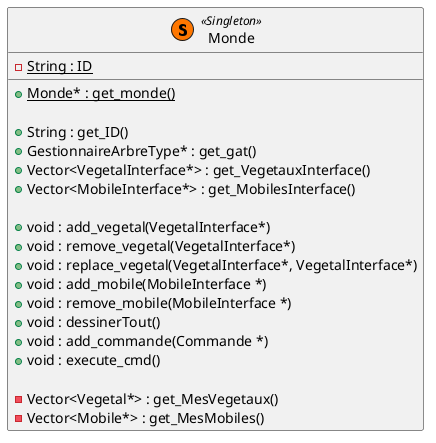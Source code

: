 @startuml

class Monde<< (S,#FF7700) Singleton >> {
    - {static} String : ID

    + {static} Monde* : get_monde()

    + String : get_ID()
    + GestionnaireArbreType* : get_gat()
    + Vector<VegetalInterface*> : get_VegetauxInterface()
    + Vector<MobileInterface*> : get_MobilesInterface()

   + void : add_vegetal(VegetalInterface*)
   + void : remove_vegetal(VegetalInterface*)
   + void : replace_vegetal(VegetalInterface*, VegetalInterface*)
   + void : add_mobile(MobileInterface *)
   + void : remove_mobile(MobileInterface *)
   + void : dessinerTout()
   + void : add_commande(Commande *)
   + void : execute_cmd()

   - Vector<Vegetal*> : get_MesVegetaux()
    - Vector<Mobile*> : get_MesMobiles()

}


@enduml
